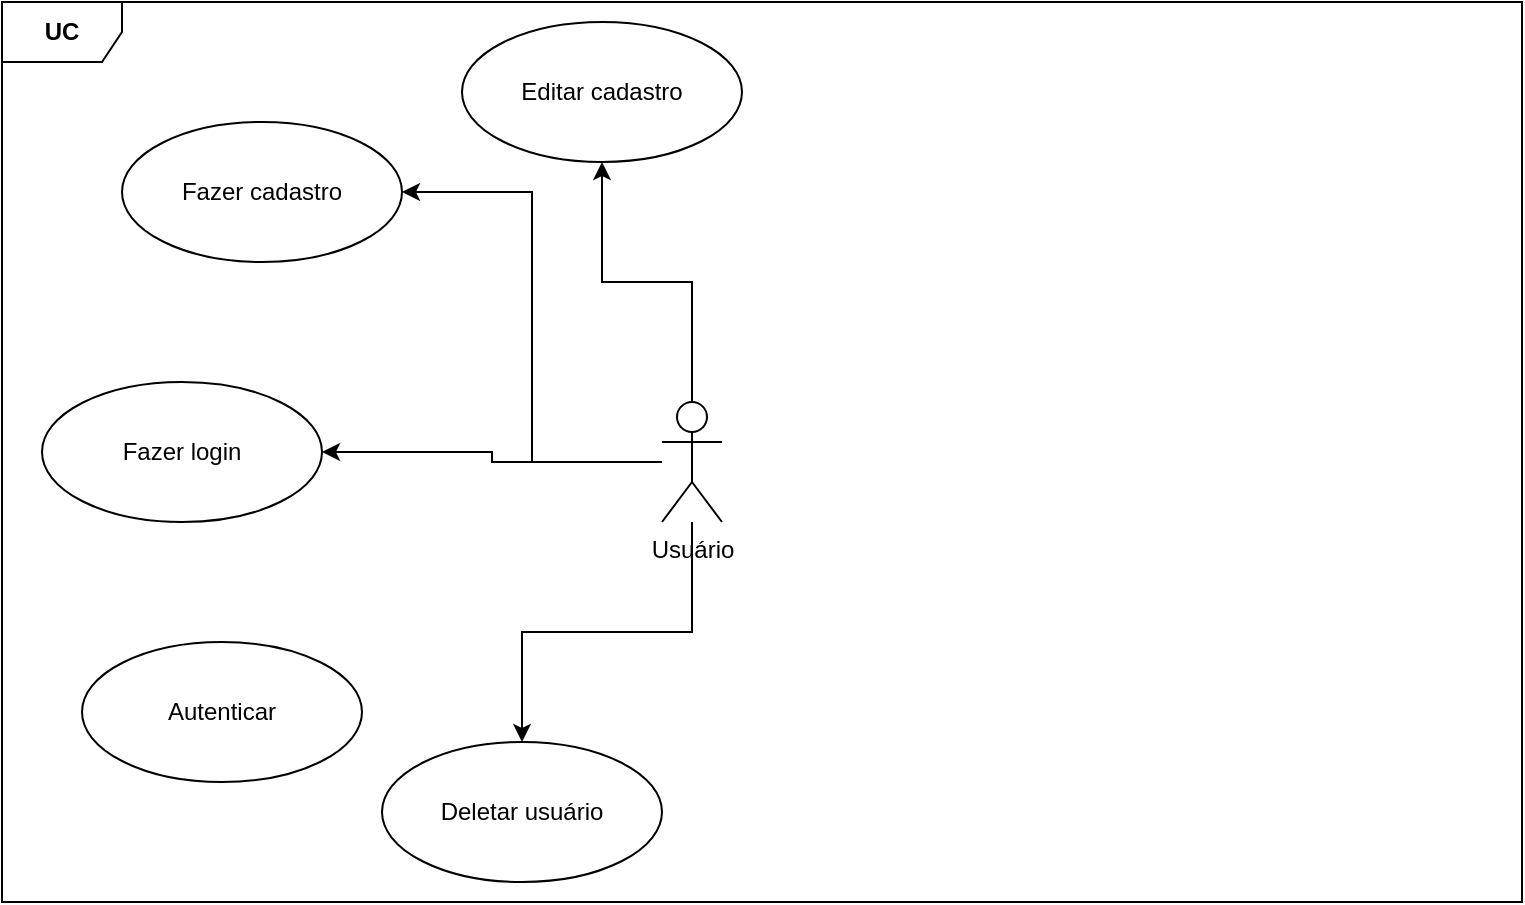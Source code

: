 <mxfile version="14.8.0" type="github">
  <diagram id="CmA8ZnnNOrYpRZ9zoarE" name="Page-1">
    <mxGraphModel dx="786" dy="449" grid="1" gridSize="10" guides="1" tooltips="1" connect="1" arrows="1" fold="1" page="1" pageScale="1" pageWidth="850" pageHeight="1100" math="0" shadow="0">
      <root>
        <mxCell id="0" />
        <mxCell id="1" parent="0" />
        <mxCell id="HJBp2s6bBe_l8Woz9fxp-1" value="&lt;b&gt;UC&lt;/b&gt;" style="shape=umlFrame;whiteSpace=wrap;html=1;" vertex="1" parent="1">
          <mxGeometry x="30" y="10" width="760" height="450" as="geometry" />
        </mxCell>
        <mxCell id="HJBp2s6bBe_l8Woz9fxp-8" style="edgeStyle=orthogonalEdgeStyle;rounded=0;orthogonalLoop=1;jettySize=auto;html=1;entryX=1;entryY=0.5;entryDx=0;entryDy=0;" edge="1" parent="1" source="HJBp2s6bBe_l8Woz9fxp-2" target="HJBp2s6bBe_l8Woz9fxp-6">
          <mxGeometry relative="1" as="geometry" />
        </mxCell>
        <mxCell id="HJBp2s6bBe_l8Woz9fxp-15" style="edgeStyle=orthogonalEdgeStyle;rounded=0;orthogonalLoop=1;jettySize=auto;html=1;" edge="1" parent="1" source="HJBp2s6bBe_l8Woz9fxp-2" target="HJBp2s6bBe_l8Woz9fxp-3">
          <mxGeometry relative="1" as="geometry" />
        </mxCell>
        <mxCell id="HJBp2s6bBe_l8Woz9fxp-16" style="edgeStyle=orthogonalEdgeStyle;rounded=0;orthogonalLoop=1;jettySize=auto;html=1;entryX=1;entryY=0.5;entryDx=0;entryDy=0;" edge="1" parent="1" source="HJBp2s6bBe_l8Woz9fxp-2" target="HJBp2s6bBe_l8Woz9fxp-4">
          <mxGeometry relative="1" as="geometry" />
        </mxCell>
        <mxCell id="HJBp2s6bBe_l8Woz9fxp-17" style="edgeStyle=orthogonalEdgeStyle;rounded=0;orthogonalLoop=1;jettySize=auto;html=1;" edge="1" parent="1" source="HJBp2s6bBe_l8Woz9fxp-2" target="HJBp2s6bBe_l8Woz9fxp-5">
          <mxGeometry relative="1" as="geometry" />
        </mxCell>
        <mxCell id="HJBp2s6bBe_l8Woz9fxp-2" value="Usuário" style="shape=umlActor;verticalLabelPosition=bottom;verticalAlign=top;html=1;" vertex="1" parent="1">
          <mxGeometry x="360" y="210" width="30" height="60" as="geometry" />
        </mxCell>
        <mxCell id="HJBp2s6bBe_l8Woz9fxp-3" value="Editar cadastro" style="ellipse;whiteSpace=wrap;html=1;" vertex="1" parent="1">
          <mxGeometry x="260" y="20" width="140" height="70" as="geometry" />
        </mxCell>
        <mxCell id="HJBp2s6bBe_l8Woz9fxp-4" value="Fazer cadastro" style="ellipse;whiteSpace=wrap;html=1;" vertex="1" parent="1">
          <mxGeometry x="90" y="70" width="140" height="70" as="geometry" />
        </mxCell>
        <mxCell id="HJBp2s6bBe_l8Woz9fxp-5" value="Deletar usuário" style="ellipse;whiteSpace=wrap;html=1;" vertex="1" parent="1">
          <mxGeometry x="220" y="380" width="140" height="70" as="geometry" />
        </mxCell>
        <mxCell id="HJBp2s6bBe_l8Woz9fxp-6" value="Fazer login" style="ellipse;whiteSpace=wrap;html=1;" vertex="1" parent="1">
          <mxGeometry x="50" y="200" width="140" height="70" as="geometry" />
        </mxCell>
        <mxCell id="HJBp2s6bBe_l8Woz9fxp-7" value="Autenticar" style="ellipse;whiteSpace=wrap;html=1;" vertex="1" parent="1">
          <mxGeometry x="70" y="330" width="140" height="70" as="geometry" />
        </mxCell>
      </root>
    </mxGraphModel>
  </diagram>
</mxfile>
